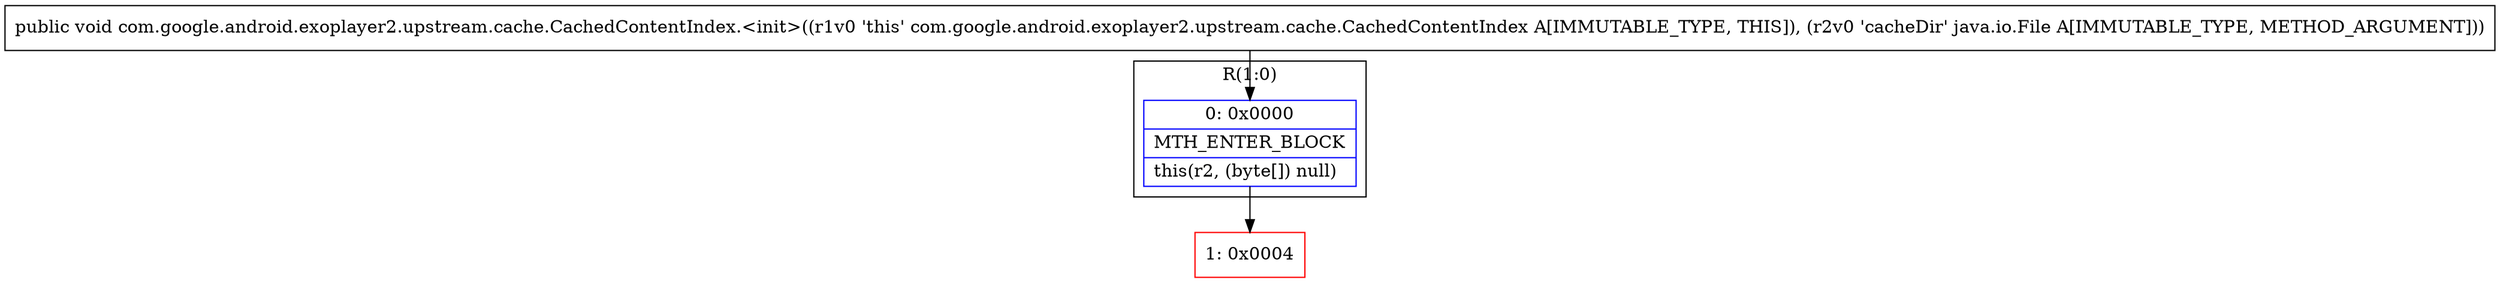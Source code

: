 digraph "CFG forcom.google.android.exoplayer2.upstream.cache.CachedContentIndex.\<init\>(Ljava\/io\/File;)V" {
subgraph cluster_Region_132127908 {
label = "R(1:0)";
node [shape=record,color=blue];
Node_0 [shape=record,label="{0\:\ 0x0000|MTH_ENTER_BLOCK\l|this(r2, (byte[]) null)\l}"];
}
Node_1 [shape=record,color=red,label="{1\:\ 0x0004}"];
MethodNode[shape=record,label="{public void com.google.android.exoplayer2.upstream.cache.CachedContentIndex.\<init\>((r1v0 'this' com.google.android.exoplayer2.upstream.cache.CachedContentIndex A[IMMUTABLE_TYPE, THIS]), (r2v0 'cacheDir' java.io.File A[IMMUTABLE_TYPE, METHOD_ARGUMENT])) }"];
MethodNode -> Node_0;
Node_0 -> Node_1;
}

